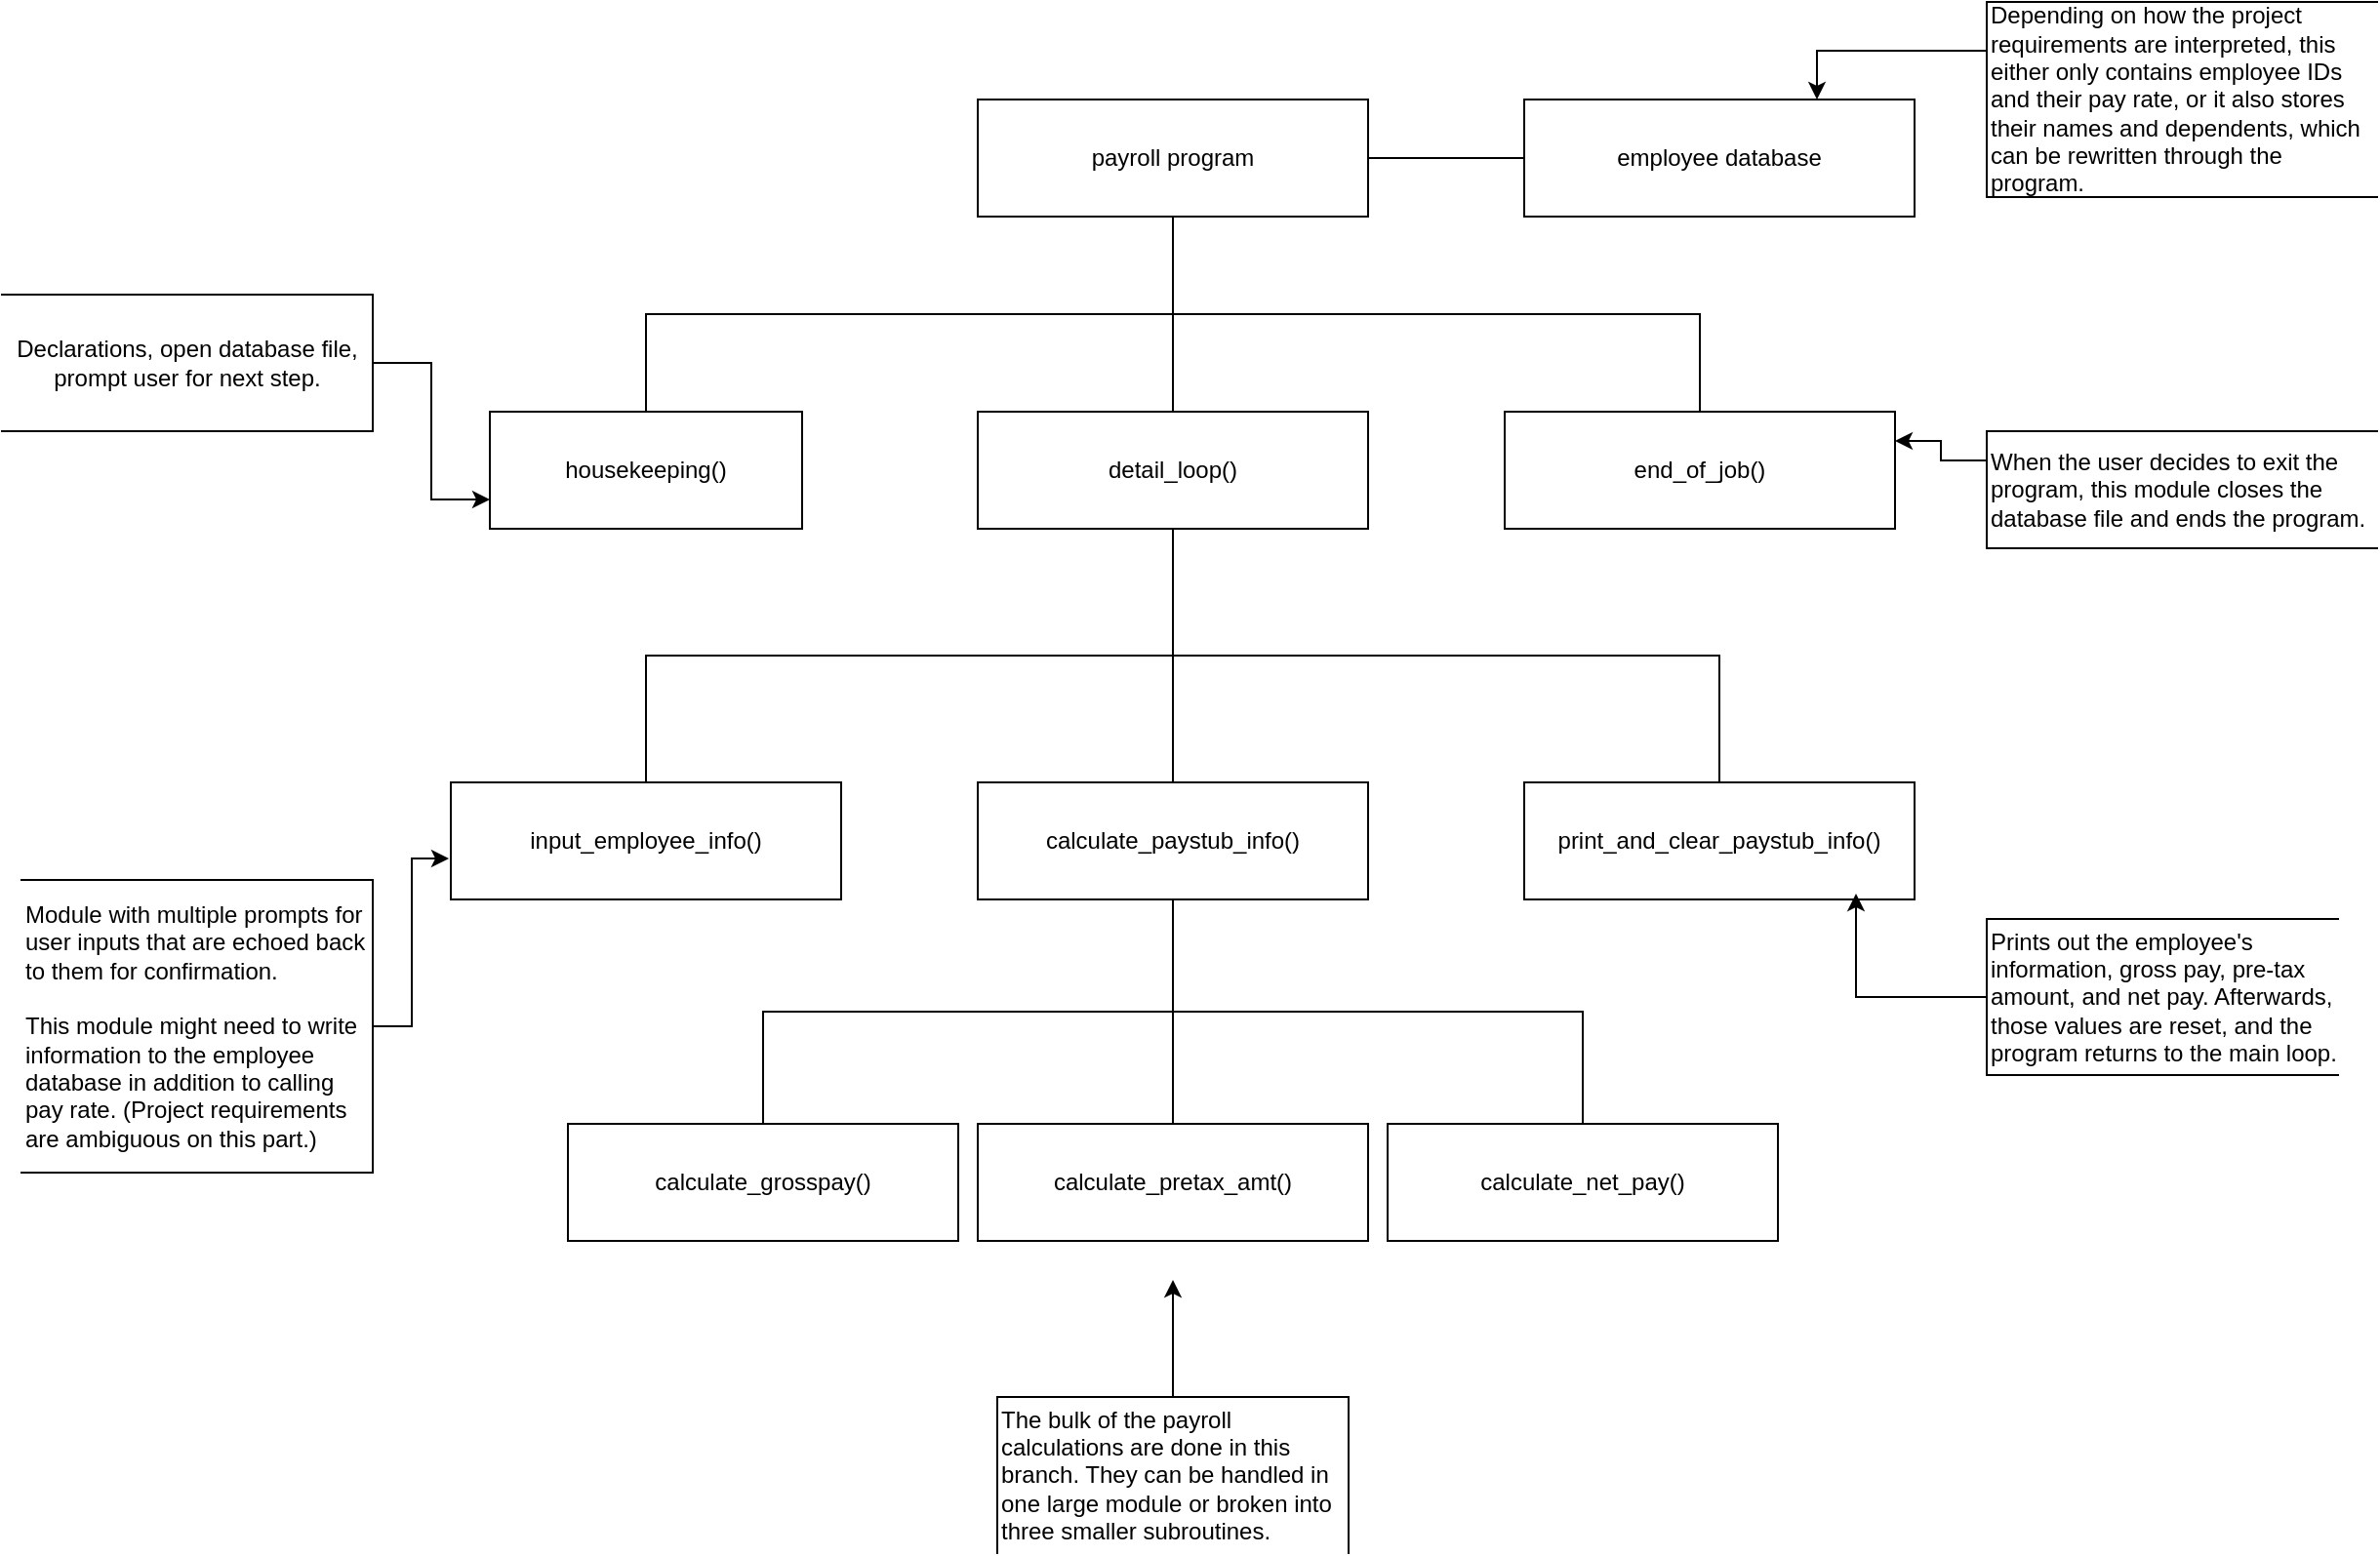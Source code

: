 <mxfile version="24.7.12">
  <diagram id="prtHgNgQTEPvFCAcTncT" name="Page-1">
    <mxGraphModel dx="2301" dy="1616" grid="1" gridSize="10" guides="1" tooltips="1" connect="1" arrows="1" fold="1" page="1" pageScale="1" pageWidth="827" pageHeight="1169" math="0" shadow="0">
      <root>
        <mxCell id="0" />
        <mxCell id="1" parent="0" />
        <mxCell id="sqxzWw4khzxPjjoPkIRb-94" value="" style="edgeStyle=elbowEdgeStyle;rounded=0;orthogonalLoop=1;jettySize=auto;html=1;elbow=vertical;startArrow=none;endArrow=none;" edge="1" parent="1" source="sqxzWw4khzxPjjoPkIRb-12" target="sqxzWw4khzxPjjoPkIRb-93">
          <mxGeometry relative="1" as="geometry" />
        </mxCell>
        <mxCell id="sqxzWw4khzxPjjoPkIRb-96" value="" style="edgeStyle=elbowEdgeStyle;rounded=0;orthogonalLoop=1;jettySize=auto;html=1;elbow=vertical;startArrow=none;endArrow=none;" edge="1" parent="1" source="sqxzWw4khzxPjjoPkIRb-12" target="sqxzWw4khzxPjjoPkIRb-95">
          <mxGeometry relative="1" as="geometry" />
        </mxCell>
        <mxCell id="sqxzWw4khzxPjjoPkIRb-121" value="" style="edgeStyle=elbowEdgeStyle;rounded=0;orthogonalLoop=1;jettySize=auto;html=1;elbow=horizontal;startArrow=none;endArrow=none;" edge="1" parent="1" source="sqxzWw4khzxPjjoPkIRb-12" target="sqxzWw4khzxPjjoPkIRb-120">
          <mxGeometry relative="1" as="geometry" />
        </mxCell>
        <UserObject label="payroll program" treeRoot="1" id="sqxzWw4khzxPjjoPkIRb-12">
          <mxCell style="whiteSpace=wrap;html=1;align=center;treeFolding=1;treeMoving=1;newEdgeStyle={&quot;edgeStyle&quot;:&quot;elbowEdgeStyle&quot;,&quot;startArrow&quot;:&quot;none&quot;,&quot;endArrow&quot;:&quot;none&quot;};" vertex="1" parent="1">
            <mxGeometry x="310" y="60" width="200" height="60" as="geometry" />
          </mxCell>
        </UserObject>
        <mxCell id="sqxzWw4khzxPjjoPkIRb-13" value="housekeeping()" style="whiteSpace=wrap;html=1;align=center;verticalAlign=middle;treeFolding=1;treeMoving=1;newEdgeStyle={&quot;edgeStyle&quot;:&quot;elbowEdgeStyle&quot;,&quot;startArrow&quot;:&quot;none&quot;,&quot;endArrow&quot;:&quot;none&quot;};" vertex="1" parent="1">
          <mxGeometry x="60" y="220" width="160" height="60" as="geometry" />
        </mxCell>
        <mxCell id="sqxzWw4khzxPjjoPkIRb-14" value="" style="edgeStyle=elbowEdgeStyle;elbow=vertical;sourcePerimeterSpacing=0;targetPerimeterSpacing=0;startArrow=none;endArrow=none;rounded=0;curved=0;exitX=0.5;exitY=1;exitDx=0;exitDy=0;" edge="1" target="sqxzWw4khzxPjjoPkIRb-13" parent="1" source="sqxzWw4khzxPjjoPkIRb-12">
          <mxGeometry relative="1" as="geometry">
            <mxPoint x="160" y="160" as="sourcePoint" />
          </mxGeometry>
        </mxCell>
        <mxCell id="sqxzWw4khzxPjjoPkIRb-24" style="edgeStyle=elbowEdgeStyle;rounded=0;orthogonalLoop=1;jettySize=auto;html=1;startArrow=none;endArrow=none;exitX=0.5;exitY=1;exitDx=0;exitDy=0;" edge="1" parent="1" source="sqxzWw4khzxPjjoPkIRb-13" target="sqxzWw4khzxPjjoPkIRb-13">
          <mxGeometry relative="1" as="geometry" />
        </mxCell>
        <mxCell id="sqxzWw4khzxPjjoPkIRb-52" value="Module with multiple prompts for user inputs that are echoed back to them for confirmation.&amp;nbsp;&lt;div&gt;&lt;br&gt;&lt;/div&gt;&lt;div&gt;This module might need to write information to the employee database in addition to calling pay rate. (Project requirements are ambiguous on this part.)&lt;/div&gt;" style="shape=partialRectangle;whiteSpace=wrap;html=1;left=0;fillColor=none;align=left;" vertex="1" parent="1">
          <mxGeometry x="-180" y="460" width="180" height="150" as="geometry" />
        </mxCell>
        <mxCell id="sqxzWw4khzxPjjoPkIRb-92" style="edgeStyle=orthogonalEdgeStyle;rounded=0;orthogonalLoop=1;jettySize=auto;html=1;entryX=0;entryY=0.75;entryDx=0;entryDy=0;" edge="1" parent="1" source="sqxzWw4khzxPjjoPkIRb-90" target="sqxzWw4khzxPjjoPkIRb-13">
          <mxGeometry relative="1" as="geometry" />
        </mxCell>
        <mxCell id="sqxzWw4khzxPjjoPkIRb-90" value="Declarations, open database file, prompt user for next step." style="shape=partialRectangle;whiteSpace=wrap;html=1;left=0;fillColor=none;" vertex="1" parent="1">
          <mxGeometry x="-190" y="160" width="190" height="70" as="geometry" />
        </mxCell>
        <mxCell id="sqxzWw4khzxPjjoPkIRb-98" value="" style="edgeStyle=elbowEdgeStyle;rounded=0;orthogonalLoop=1;jettySize=auto;html=1;elbow=vertical;startArrow=none;endArrow=none;" edge="1" parent="1" source="sqxzWw4khzxPjjoPkIRb-93" target="sqxzWw4khzxPjjoPkIRb-97">
          <mxGeometry relative="1" as="geometry" />
        </mxCell>
        <mxCell id="sqxzWw4khzxPjjoPkIRb-104" value="" style="edgeStyle=elbowEdgeStyle;rounded=0;orthogonalLoop=1;jettySize=auto;html=1;elbow=vertical;startArrow=none;endArrow=none;" edge="1" parent="1" source="sqxzWw4khzxPjjoPkIRb-93" target="sqxzWw4khzxPjjoPkIRb-103">
          <mxGeometry relative="1" as="geometry" />
        </mxCell>
        <mxCell id="sqxzWw4khzxPjjoPkIRb-112" value="" style="edgeStyle=elbowEdgeStyle;rounded=0;orthogonalLoop=1;jettySize=auto;html=1;elbow=vertical;startArrow=none;endArrow=none;" edge="1" parent="1" source="sqxzWw4khzxPjjoPkIRb-93" target="sqxzWw4khzxPjjoPkIRb-111">
          <mxGeometry relative="1" as="geometry" />
        </mxCell>
        <UserObject label="detail_loop()" treeRoot="1" id="sqxzWw4khzxPjjoPkIRb-93">
          <mxCell style="whiteSpace=wrap;html=1;align=center;treeFolding=1;treeMoving=1;newEdgeStyle={&quot;edgeStyle&quot;:&quot;elbowEdgeStyle&quot;,&quot;startArrow&quot;:&quot;none&quot;,&quot;endArrow&quot;:&quot;none&quot;};" vertex="1" parent="1">
            <mxGeometry x="310" y="220" width="200" height="60" as="geometry" />
          </mxCell>
        </UserObject>
        <UserObject label="end_of_job()" treeRoot="1" id="sqxzWw4khzxPjjoPkIRb-95">
          <mxCell style="whiteSpace=wrap;html=1;align=center;treeFolding=1;treeMoving=1;newEdgeStyle={&quot;edgeStyle&quot;:&quot;elbowEdgeStyle&quot;,&quot;startArrow&quot;:&quot;none&quot;,&quot;endArrow&quot;:&quot;none&quot;};" vertex="1" parent="1">
            <mxGeometry x="580" y="220" width="200" height="60" as="geometry" />
          </mxCell>
        </UserObject>
        <UserObject label="input_employee_info()" treeRoot="1" id="sqxzWw4khzxPjjoPkIRb-97">
          <mxCell style="whiteSpace=wrap;html=1;align=center;treeFolding=1;treeMoving=1;newEdgeStyle={&quot;edgeStyle&quot;:&quot;elbowEdgeStyle&quot;,&quot;startArrow&quot;:&quot;none&quot;,&quot;endArrow&quot;:&quot;none&quot;};" vertex="1" parent="1">
            <mxGeometry x="40" y="410" width="200" height="60" as="geometry" />
          </mxCell>
        </UserObject>
        <mxCell id="sqxzWw4khzxPjjoPkIRb-106" value="" style="edgeStyle=elbowEdgeStyle;rounded=0;orthogonalLoop=1;jettySize=auto;html=1;elbow=vertical;startArrow=none;endArrow=none;" edge="1" parent="1" source="sqxzWw4khzxPjjoPkIRb-103" target="sqxzWw4khzxPjjoPkIRb-105">
          <mxGeometry relative="1" as="geometry" />
        </mxCell>
        <mxCell id="sqxzWw4khzxPjjoPkIRb-108" value="" style="edgeStyle=elbowEdgeStyle;rounded=0;orthogonalLoop=1;jettySize=auto;html=1;elbow=vertical;startArrow=none;endArrow=none;" edge="1" parent="1" source="sqxzWw4khzxPjjoPkIRb-103" target="sqxzWw4khzxPjjoPkIRb-107">
          <mxGeometry relative="1" as="geometry" />
        </mxCell>
        <mxCell id="sqxzWw4khzxPjjoPkIRb-110" value="" style="edgeStyle=elbowEdgeStyle;rounded=0;orthogonalLoop=1;jettySize=auto;html=1;elbow=vertical;startArrow=none;endArrow=none;" edge="1" parent="1" source="sqxzWw4khzxPjjoPkIRb-103" target="sqxzWw4khzxPjjoPkIRb-109">
          <mxGeometry relative="1" as="geometry" />
        </mxCell>
        <UserObject label="calculate_paystub_info()" treeRoot="1" id="sqxzWw4khzxPjjoPkIRb-103">
          <mxCell style="whiteSpace=wrap;html=1;align=center;treeFolding=1;treeMoving=1;newEdgeStyle={&quot;edgeStyle&quot;:&quot;elbowEdgeStyle&quot;,&quot;startArrow&quot;:&quot;none&quot;,&quot;endArrow&quot;:&quot;none&quot;};" vertex="1" parent="1">
            <mxGeometry x="310" y="410" width="200" height="60" as="geometry" />
          </mxCell>
        </UserObject>
        <UserObject label="calculate_grosspay()" treeRoot="1" id="sqxzWw4khzxPjjoPkIRb-105">
          <mxCell style="whiteSpace=wrap;html=1;align=center;treeFolding=1;treeMoving=1;newEdgeStyle={&quot;edgeStyle&quot;:&quot;elbowEdgeStyle&quot;,&quot;startArrow&quot;:&quot;none&quot;,&quot;endArrow&quot;:&quot;none&quot;};" vertex="1" parent="1">
            <mxGeometry x="100" y="585" width="200" height="60" as="geometry" />
          </mxCell>
        </UserObject>
        <UserObject label="calculate_pretax_amt()" treeRoot="1" id="sqxzWw4khzxPjjoPkIRb-107">
          <mxCell style="whiteSpace=wrap;html=1;align=center;treeFolding=1;treeMoving=1;newEdgeStyle={&quot;edgeStyle&quot;:&quot;elbowEdgeStyle&quot;,&quot;startArrow&quot;:&quot;none&quot;,&quot;endArrow&quot;:&quot;none&quot;};" vertex="1" parent="1">
            <mxGeometry x="310" y="585" width="200" height="60" as="geometry" />
          </mxCell>
        </UserObject>
        <UserObject label="calculate_net_pay()" treeRoot="1" id="sqxzWw4khzxPjjoPkIRb-109">
          <mxCell style="whiteSpace=wrap;html=1;align=center;treeFolding=1;treeMoving=1;newEdgeStyle={&quot;edgeStyle&quot;:&quot;elbowEdgeStyle&quot;,&quot;startArrow&quot;:&quot;none&quot;,&quot;endArrow&quot;:&quot;none&quot;};" vertex="1" parent="1">
            <mxGeometry x="520" y="585" width="200" height="60" as="geometry" />
          </mxCell>
        </UserObject>
        <UserObject label="print_and_clear_paystub_info()" treeRoot="1" id="sqxzWw4khzxPjjoPkIRb-111">
          <mxCell style="whiteSpace=wrap;html=1;align=center;treeFolding=1;treeMoving=1;newEdgeStyle={&quot;edgeStyle&quot;:&quot;elbowEdgeStyle&quot;,&quot;startArrow&quot;:&quot;none&quot;,&quot;endArrow&quot;:&quot;none&quot;};" vertex="1" parent="1">
            <mxGeometry x="590" y="410" width="200" height="60" as="geometry" />
          </mxCell>
        </UserObject>
        <mxCell id="sqxzWw4khzxPjjoPkIRb-114" style="edgeStyle=orthogonalEdgeStyle;rounded=0;orthogonalLoop=1;jettySize=auto;html=1;entryX=-0.005;entryY=0.65;entryDx=0;entryDy=0;entryPerimeter=0;" edge="1" parent="1" source="sqxzWw4khzxPjjoPkIRb-52" target="sqxzWw4khzxPjjoPkIRb-97">
          <mxGeometry relative="1" as="geometry" />
        </mxCell>
        <mxCell id="sqxzWw4khzxPjjoPkIRb-116" style="edgeStyle=orthogonalEdgeStyle;rounded=0;orthogonalLoop=1;jettySize=auto;html=1;" edge="1" parent="1" source="sqxzWw4khzxPjjoPkIRb-115">
          <mxGeometry relative="1" as="geometry">
            <mxPoint x="410" y="665" as="targetPoint" />
          </mxGeometry>
        </mxCell>
        <mxCell id="sqxzWw4khzxPjjoPkIRb-115" value="The bulk of the payroll calculations are done in this branch. They&amp;nbsp;can be handled in one large module or broken into three smaller subroutines." style="shape=partialRectangle;whiteSpace=wrap;html=1;bottom=0;fillColor=none;align=left;" vertex="1" parent="1">
          <mxGeometry x="320" y="725" width="180" height="80" as="geometry" />
        </mxCell>
        <UserObject label="employee database" treeRoot="1" id="sqxzWw4khzxPjjoPkIRb-120">
          <mxCell style="whiteSpace=wrap;html=1;align=center;treeFolding=1;treeMoving=1;newEdgeStyle={&quot;edgeStyle&quot;:&quot;elbowEdgeStyle&quot;,&quot;startArrow&quot;:&quot;none&quot;,&quot;endArrow&quot;:&quot;none&quot;};" vertex="1" parent="1">
            <mxGeometry x="590" y="60" width="200" height="60" as="geometry" />
          </mxCell>
        </UserObject>
        <mxCell id="sqxzWw4khzxPjjoPkIRb-123" style="edgeStyle=orthogonalEdgeStyle;rounded=0;orthogonalLoop=1;jettySize=auto;html=1;exitX=0;exitY=0.25;exitDx=0;exitDy=0;entryX=0.75;entryY=0;entryDx=0;entryDy=0;" edge="1" parent="1" source="sqxzWw4khzxPjjoPkIRb-122" target="sqxzWw4khzxPjjoPkIRb-120">
          <mxGeometry relative="1" as="geometry" />
        </mxCell>
        <mxCell id="sqxzWw4khzxPjjoPkIRb-122" value="Depending on how the project requirements are interpreted, this either only contains employee IDs and their pay rate, or it also stores their names and dependents, which can be rewritten through the program." style="shape=partialRectangle;whiteSpace=wrap;html=1;right=0;fillColor=none;align=left;" vertex="1" parent="1">
          <mxGeometry x="827" y="10" width="200" height="100" as="geometry" />
        </mxCell>
        <mxCell id="sqxzWw4khzxPjjoPkIRb-124" value="Prints out the employee&#39;s information, gross pay, pre-tax amount, and net pay. Afterwards, those values are reset, and the&amp;nbsp; program returns to the main loop." style="shape=partialRectangle;whiteSpace=wrap;html=1;right=0;fillColor=none;align=left;" vertex="1" parent="1">
          <mxGeometry x="827" y="480" width="180" height="80" as="geometry" />
        </mxCell>
        <mxCell id="sqxzWw4khzxPjjoPkIRb-125" style="edgeStyle=orthogonalEdgeStyle;rounded=0;orthogonalLoop=1;jettySize=auto;html=1;entryX=0.85;entryY=0.95;entryDx=0;entryDy=0;entryPerimeter=0;" edge="1" parent="1" source="sqxzWw4khzxPjjoPkIRb-124" target="sqxzWw4khzxPjjoPkIRb-111">
          <mxGeometry relative="1" as="geometry" />
        </mxCell>
        <mxCell id="sqxzWw4khzxPjjoPkIRb-128" style="edgeStyle=orthogonalEdgeStyle;rounded=0;orthogonalLoop=1;jettySize=auto;html=1;exitX=0;exitY=0.25;exitDx=0;exitDy=0;entryX=1;entryY=0.25;entryDx=0;entryDy=0;" edge="1" parent="1" source="sqxzWw4khzxPjjoPkIRb-126" target="sqxzWw4khzxPjjoPkIRb-95">
          <mxGeometry relative="1" as="geometry" />
        </mxCell>
        <mxCell id="sqxzWw4khzxPjjoPkIRb-126" value="When the user decides to exit the program, this module closes the database file and ends the program." style="shape=partialRectangle;whiteSpace=wrap;html=1;right=0;fillColor=none;align=left;" vertex="1" parent="1">
          <mxGeometry x="827" y="230" width="200" height="60" as="geometry" />
        </mxCell>
      </root>
    </mxGraphModel>
  </diagram>
</mxfile>

